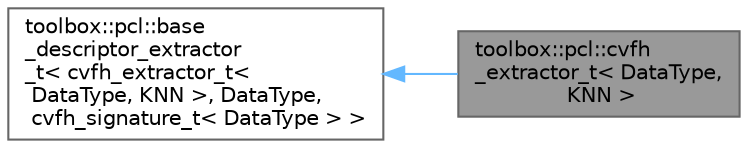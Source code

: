 digraph "toolbox::pcl::cvfh_extractor_t&lt; DataType, KNN &gt;"
{
 // LATEX_PDF_SIZE
  bgcolor="transparent";
  edge [fontname=Helvetica,fontsize=10,labelfontname=Helvetica,labelfontsize=10];
  node [fontname=Helvetica,fontsize=10,shape=box,height=0.2,width=0.4];
  rankdir="LR";
  Node1 [id="Node000001",label="toolbox::pcl::cvfh\l_extractor_t\< DataType,\l KNN \>",height=0.2,width=0.4,color="gray40", fillcolor="grey60", style="filled", fontcolor="black",tooltip=" "];
  Node2 -> Node1 [id="edge1_Node000001_Node000002",dir="back",color="steelblue1",style="solid",tooltip=" "];
  Node2 [id="Node000002",label="toolbox::pcl::base\l_descriptor_extractor\l_t\< cvfh_extractor_t\<\l DataType, KNN \>, DataType,\l cvfh_signature_t\< DataType \> \>",height=0.2,width=0.4,color="gray40", fillcolor="white", style="filled",URL="$classtoolbox_1_1pcl_1_1base__descriptor__extractor__t.html",tooltip=" "];
}
